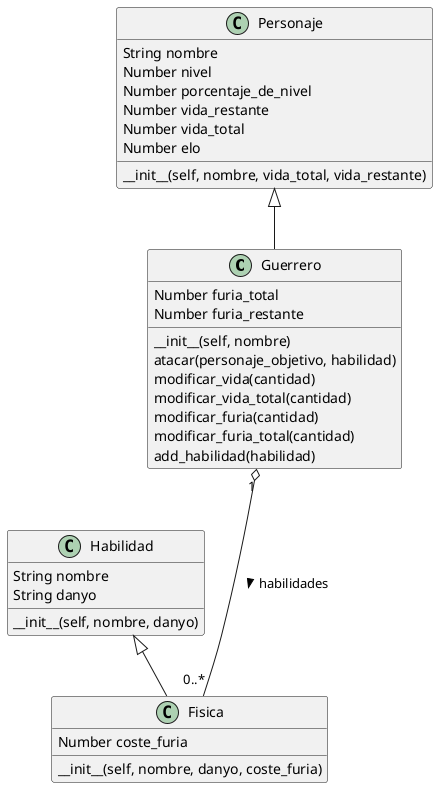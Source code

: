 @startuml DiagramaClases


Guerrero "1" o--- "0..*" Fisica: habilidades >


Personaje <|-- Guerrero


Habilidad <|-- Fisica


class Personaje {
    String nombre
    Number nivel
    Number porcentaje_de_nivel
    Number vida_restante
    Number vida_total
    Number elo
    __init__(self, nombre, vida_total, vida_restante)
}
class Guerrero{
    Number furia_total
    Number furia_restante
    __init__(self, nombre)
    atacar(personaje_objetivo, habilidad)
    modificar_vida(cantidad)
    modificar_vida_total(cantidad)
    modificar_furia(cantidad)
    modificar_furia_total(cantidad)
    add_habilidad(habilidad)
}
class Habilidad{
    String nombre
    String danyo
    __init__(self, nombre, danyo)
}
class Fisica{
    Number coste_furia
    __init__(self, nombre, danyo, coste_furia)
}

@enduml